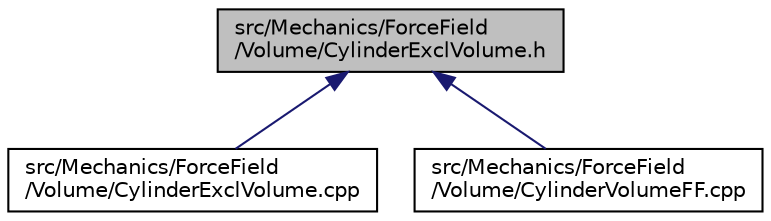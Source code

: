 digraph "src/Mechanics/ForceField/Volume/CylinderExclVolume.h"
{
 // INTERACTIVE_SVG=YES
  edge [fontname="Helvetica",fontsize="10",labelfontname="Helvetica",labelfontsize="10"];
  node [fontname="Helvetica",fontsize="10",shape=record];
  Node25 [label="src/Mechanics/ForceField\l/Volume/CylinderExclVolume.h",height=0.2,width=0.4,color="black", fillcolor="grey75", style="filled", fontcolor="black"];
  Node25 -> Node26 [dir="back",color="midnightblue",fontsize="10",style="solid",fontname="Helvetica"];
  Node26 [label="src/Mechanics/ForceField\l/Volume/CylinderExclVolume.cpp",height=0.2,width=0.4,color="black", fillcolor="white", style="filled",URL="$CylinderExclVolume_8cpp.html"];
  Node25 -> Node27 [dir="back",color="midnightblue",fontsize="10",style="solid",fontname="Helvetica"];
  Node27 [label="src/Mechanics/ForceField\l/Volume/CylinderVolumeFF.cpp",height=0.2,width=0.4,color="black", fillcolor="white", style="filled",URL="$CylinderVolumeFF_8cpp.html"];
}
